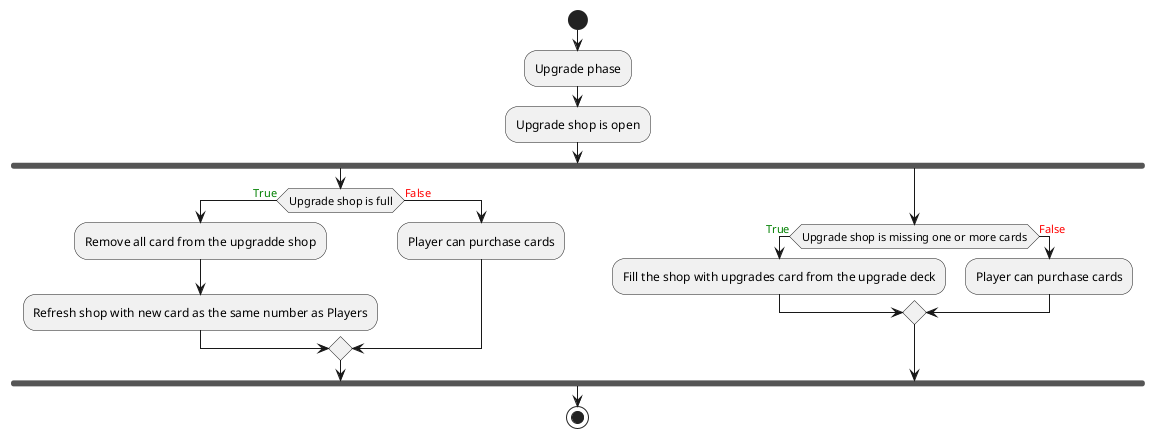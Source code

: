 @startuml
'https://plantuml.com/activity-diagram-beta

start
:Upgrade phase;
:Upgrade shop is open;
fork
if (Upgrade shop is full) is (<color:green>True) then
:Remove all card from the upgradde shop;
:Refresh shop with new card as the same number as Players;
else (<color:red>False)
:Player can purchase cards;
endif
fork again
if (Upgrade shop is missing one or more cards) is (<color:green>True) then
:Fill the shop with upgrades card from the upgrade deck;
else (<color:red>False)
:Player can purchase cards;
endif
end fork
stop
@enduml
